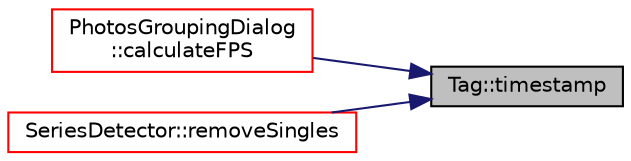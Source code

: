 digraph "Tag::timestamp"
{
 // LATEX_PDF_SIZE
  edge [fontname="Helvetica",fontsize="10",labelfontname="Helvetica",labelfontsize="10"];
  node [fontname="Helvetica",fontsize="10",shape=record];
  rankdir="RL";
  Node1 [label="Tag::timestamp",height=0.2,width=0.4,color="black", fillcolor="grey75", style="filled", fontcolor="black",tooltip=" "];
  Node1 -> Node2 [dir="back",color="midnightblue",fontsize="10",style="solid",fontname="Helvetica"];
  Node2 [label="PhotosGroupingDialog\l::calculateFPS",height=0.2,width=0.4,color="red", fillcolor="white", style="filled",URL="$class_photos_grouping_dialog.html#aea8f68ac5b06f0a246ae6cc04d80e82e",tooltip=" "];
  Node1 -> Node4 [dir="back",color="midnightblue",fontsize="10",style="solid",fontname="Helvetica"];
  Node4 [label="SeriesDetector::removeSingles",height=0.2,width=0.4,color="red", fillcolor="white", style="filled",URL="$class_series_detector.html#af571b628d1f9df8742bc7747af817cd6",tooltip=" "];
}
